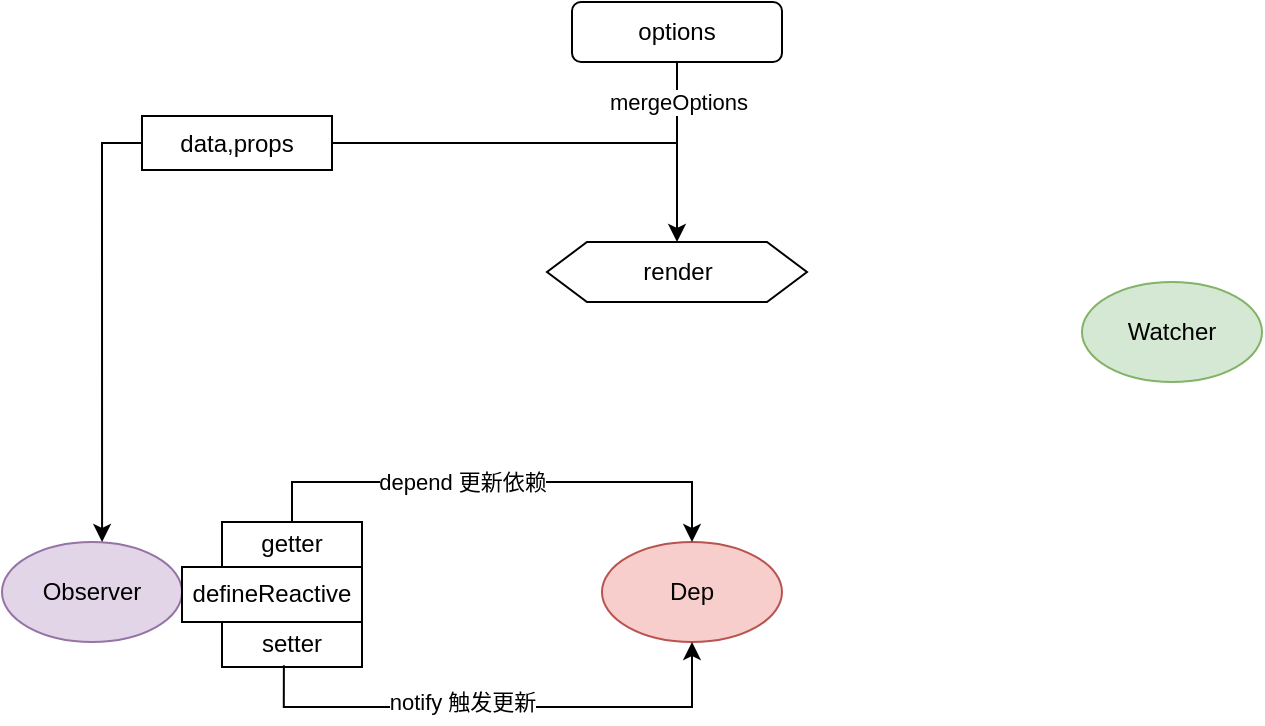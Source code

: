 <mxfile version="14.6.11" type="github">
  <diagram id="jWV-5dwKZXLHdbmZvSeI" name="第 1 页">
    <mxGraphModel dx="886" dy="482" grid="1" gridSize="10" guides="1" tooltips="1" connect="1" arrows="1" fold="1" page="1" pageScale="1" pageWidth="827" pageHeight="1169" math="0" shadow="0">
      <root>
        <mxCell id="0" />
        <mxCell id="1" parent="0" />
        <mxCell id="HFv567w-fuJoTZwd6jFm-1" value="Watcher" style="ellipse;whiteSpace=wrap;html=1;fillColor=#d5e8d4;strokeColor=#82b366;" vertex="1" parent="1">
          <mxGeometry x="570" y="380" width="90" height="50" as="geometry" />
        </mxCell>
        <mxCell id="HFv567w-fuJoTZwd6jFm-4" value="Dep" style="ellipse;whiteSpace=wrap;html=1;fillColor=#f8cecc;strokeColor=#b85450;" vertex="1" parent="1">
          <mxGeometry x="330" y="510" width="90" height="50" as="geometry" />
        </mxCell>
        <mxCell id="HFv567w-fuJoTZwd6jFm-5" value="Observer" style="ellipse;whiteSpace=wrap;html=1;fillColor=#e1d5e7;strokeColor=#9673a6;" vertex="1" parent="1">
          <mxGeometry x="30" y="510" width="90" height="50" as="geometry" />
        </mxCell>
        <mxCell id="HFv567w-fuJoTZwd6jFm-10" value="" style="group" vertex="1" connectable="0" parent="1">
          <mxGeometry x="120" y="500" width="90" height="72.5" as="geometry" />
        </mxCell>
        <mxCell id="HFv567w-fuJoTZwd6jFm-7" value="defineReactive" style="rounded=0;whiteSpace=wrap;html=1;" vertex="1" parent="HFv567w-fuJoTZwd6jFm-10">
          <mxGeometry y="22.5" width="90" height="27.5" as="geometry" />
        </mxCell>
        <mxCell id="HFv567w-fuJoTZwd6jFm-8" value="getter" style="rounded=0;whiteSpace=wrap;html=1;" vertex="1" parent="HFv567w-fuJoTZwd6jFm-10">
          <mxGeometry x="20" width="70" height="22.5" as="geometry" />
        </mxCell>
        <mxCell id="HFv567w-fuJoTZwd6jFm-9" value="setter" style="rounded=0;whiteSpace=wrap;html=1;" vertex="1" parent="HFv567w-fuJoTZwd6jFm-10">
          <mxGeometry x="20" y="50" width="70" height="22.5" as="geometry" />
        </mxCell>
        <mxCell id="HFv567w-fuJoTZwd6jFm-12" style="edgeStyle=orthogonalEdgeStyle;rounded=0;orthogonalLoop=1;jettySize=auto;html=1;entryX=0.556;entryY=0;entryDx=0;entryDy=0;entryPerimeter=0;startArrow=none;" edge="1" parent="1" source="HFv567w-fuJoTZwd6jFm-21" target="HFv567w-fuJoTZwd6jFm-5">
          <mxGeometry relative="1" as="geometry">
            <Array as="points">
              <mxPoint x="80" y="310" />
            </Array>
          </mxGeometry>
        </mxCell>
        <mxCell id="HFv567w-fuJoTZwd6jFm-28" style="edgeStyle=orthogonalEdgeStyle;rounded=0;orthogonalLoop=1;jettySize=auto;html=1;" edge="1" parent="1" source="HFv567w-fuJoTZwd6jFm-11" target="HFv567w-fuJoTZwd6jFm-27">
          <mxGeometry relative="1" as="geometry" />
        </mxCell>
        <mxCell id="HFv567w-fuJoTZwd6jFm-11" value="options" style="rounded=1;whiteSpace=wrap;html=1;" vertex="1" parent="1">
          <mxGeometry x="315" y="240" width="105" height="30" as="geometry" />
        </mxCell>
        <mxCell id="HFv567w-fuJoTZwd6jFm-17" style="edgeStyle=orthogonalEdgeStyle;rounded=0;orthogonalLoop=1;jettySize=auto;html=1;entryX=0.5;entryY=0;entryDx=0;entryDy=0;exitX=0.5;exitY=0;exitDx=0;exitDy=0;" edge="1" parent="1" source="HFv567w-fuJoTZwd6jFm-8" target="HFv567w-fuJoTZwd6jFm-4">
          <mxGeometry relative="1" as="geometry" />
        </mxCell>
        <mxCell id="HFv567w-fuJoTZwd6jFm-19" value="depend 更新依赖" style="edgeLabel;html=1;align=center;verticalAlign=middle;resizable=0;points=[];" vertex="1" connectable="0" parent="HFv567w-fuJoTZwd6jFm-17">
          <mxGeometry x="-0.498" relative="1" as="geometry">
            <mxPoint x="42" as="offset" />
          </mxGeometry>
        </mxCell>
        <mxCell id="HFv567w-fuJoTZwd6jFm-18" style="edgeStyle=orthogonalEdgeStyle;rounded=0;orthogonalLoop=1;jettySize=auto;html=1;entryX=0.5;entryY=1;entryDx=0;entryDy=0;exitX=0.442;exitY=0.963;exitDx=0;exitDy=0;exitPerimeter=0;" edge="1" parent="1" source="HFv567w-fuJoTZwd6jFm-9" target="HFv567w-fuJoTZwd6jFm-4">
          <mxGeometry relative="1" as="geometry" />
        </mxCell>
        <mxCell id="HFv567w-fuJoTZwd6jFm-20" value="notify 触发更新" style="edgeLabel;html=1;align=center;verticalAlign=middle;resizable=0;points=[];" vertex="1" connectable="0" parent="HFv567w-fuJoTZwd6jFm-18">
          <mxGeometry x="-0.823" relative="1" as="geometry">
            <mxPoint x="87" y="-3" as="offset" />
          </mxGeometry>
        </mxCell>
        <mxCell id="HFv567w-fuJoTZwd6jFm-21" value="data,props" style="rounded=0;whiteSpace=wrap;html=1;" vertex="1" parent="1">
          <mxGeometry x="100" y="297" width="95" height="27" as="geometry" />
        </mxCell>
        <mxCell id="HFv567w-fuJoTZwd6jFm-22" value="" style="edgeStyle=orthogonalEdgeStyle;rounded=0;orthogonalLoop=1;jettySize=auto;html=1;entryX=1;entryY=0.5;entryDx=0;entryDy=0;endArrow=none;" edge="1" parent="1" source="HFv567w-fuJoTZwd6jFm-11" target="HFv567w-fuJoTZwd6jFm-21">
          <mxGeometry relative="1" as="geometry">
            <mxPoint x="367.486" y="270" as="sourcePoint" />
            <mxPoint x="80.04" y="380" as="targetPoint" />
            <Array as="points">
              <mxPoint x="367" y="310" />
            </Array>
          </mxGeometry>
        </mxCell>
        <mxCell id="HFv567w-fuJoTZwd6jFm-23" value="mergeOptions" style="edgeLabel;html=1;align=center;verticalAlign=middle;resizable=0;points=[];" vertex="1" connectable="0" parent="HFv567w-fuJoTZwd6jFm-22">
          <mxGeometry x="-0.132" y="-1" relative="1" as="geometry">
            <mxPoint x="52" y="-20" as="offset" />
          </mxGeometry>
        </mxCell>
        <mxCell id="HFv567w-fuJoTZwd6jFm-27" value="render" style="shape=hexagon;perimeter=hexagonPerimeter2;whiteSpace=wrap;html=1;fixedSize=1;" vertex="1" parent="1">
          <mxGeometry x="302.5" y="360" width="130" height="30" as="geometry" />
        </mxCell>
      </root>
    </mxGraphModel>
  </diagram>
</mxfile>
